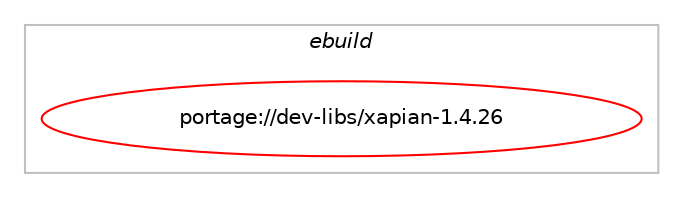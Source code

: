 digraph prolog {

# *************
# Graph options
# *************

newrank=true;
concentrate=true;
compound=true;
graph [rankdir=LR,fontname=Helvetica,fontsize=10,ranksep=1.5];#, ranksep=2.5, nodesep=0.2];
edge  [arrowhead=vee];
node  [fontname=Helvetica,fontsize=10];

# **********
# The ebuild
# **********

subgraph cluster_leftcol {
color=gray;
label=<<i>ebuild</i>>;
id [label="portage://dev-libs/xapian-1.4.26", color=red, width=4, href="../dev-libs/xapian-1.4.26.svg"];
}

# ****************
# The dependencies
# ****************

subgraph cluster_midcol {
color=gray;
label=<<i>dependencies</i>>;
subgraph cluster_compile {
fillcolor="#eeeeee";
style=filled;
label=<<i>compile</i>>;
# *** BEGIN UNKNOWN DEPENDENCY TYPE (TODO) ***
# id -> equal(use_conditional_group(negative,elibc_Darwin,portage://dev-libs/xapian-1.4.26,[use_conditional_group(negative,elibc_SunOS,portage://dev-libs/xapian-1.4.26,[package_dependency(portage://dev-libs/xapian-1.4.26,install,no,sys-apps,util-linux,none,[,,],[],[])])]))
# *** END UNKNOWN DEPENDENCY TYPE (TODO) ***

# *** BEGIN UNKNOWN DEPENDENCY TYPE (TODO) ***
# id -> equal(use_conditional_group(positive,elibc_SunOS,portage://dev-libs/xapian-1.4.26,[package_dependency(portage://dev-libs/xapian-1.4.26,install,no,sys-libs,libuuid,none,[,,],[],[])]))
# *** END UNKNOWN DEPENDENCY TYPE (TODO) ***

# *** BEGIN UNKNOWN DEPENDENCY TYPE (TODO) ***
# id -> equal(package_dependency(portage://dev-libs/xapian-1.4.26,install,no,sys-libs,zlib,none,[,,],any_same_slot,[]))
# *** END UNKNOWN DEPENDENCY TYPE (TODO) ***

}
subgraph cluster_compileandrun {
fillcolor="#eeeeee";
style=filled;
label=<<i>compile and run</i>>;
}
subgraph cluster_run {
fillcolor="#eeeeee";
style=filled;
label=<<i>run</i>>;
# *** BEGIN UNKNOWN DEPENDENCY TYPE (TODO) ***
# id -> equal(use_conditional_group(negative,elibc_Darwin,portage://dev-libs/xapian-1.4.26,[use_conditional_group(negative,elibc_SunOS,portage://dev-libs/xapian-1.4.26,[package_dependency(portage://dev-libs/xapian-1.4.26,run,no,sys-apps,util-linux,none,[,,],[],[])])]))
# *** END UNKNOWN DEPENDENCY TYPE (TODO) ***

# *** BEGIN UNKNOWN DEPENDENCY TYPE (TODO) ***
# id -> equal(use_conditional_group(positive,elibc_SunOS,portage://dev-libs/xapian-1.4.26,[package_dependency(portage://dev-libs/xapian-1.4.26,run,no,sys-libs,libuuid,none,[,,],[],[])]))
# *** END UNKNOWN DEPENDENCY TYPE (TODO) ***

# *** BEGIN UNKNOWN DEPENDENCY TYPE (TODO) ***
# id -> equal(package_dependency(portage://dev-libs/xapian-1.4.26,run,no,sys-libs,zlib,none,[,,],any_same_slot,[]))
# *** END UNKNOWN DEPENDENCY TYPE (TODO) ***

}
}

# **************
# The candidates
# **************

subgraph cluster_choices {
rank=same;
color=gray;
label=<<i>candidates</i>>;

}

}
